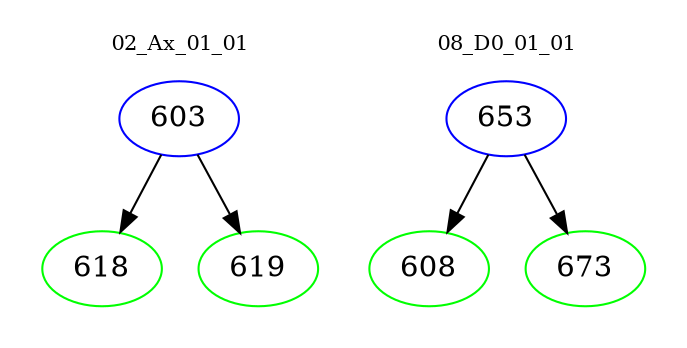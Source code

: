 digraph{
subgraph cluster_0 {
color = white
label = "02_Ax_01_01";
fontsize=10;
T0_603 [label="603", color="blue"]
T0_603 -> T0_618 [color="black"]
T0_618 [label="618", color="green"]
T0_603 -> T0_619 [color="black"]
T0_619 [label="619", color="green"]
}
subgraph cluster_1 {
color = white
label = "08_D0_01_01";
fontsize=10;
T1_653 [label="653", color="blue"]
T1_653 -> T1_608 [color="black"]
T1_608 [label="608", color="green"]
T1_653 -> T1_673 [color="black"]
T1_673 [label="673", color="green"]
}
}
